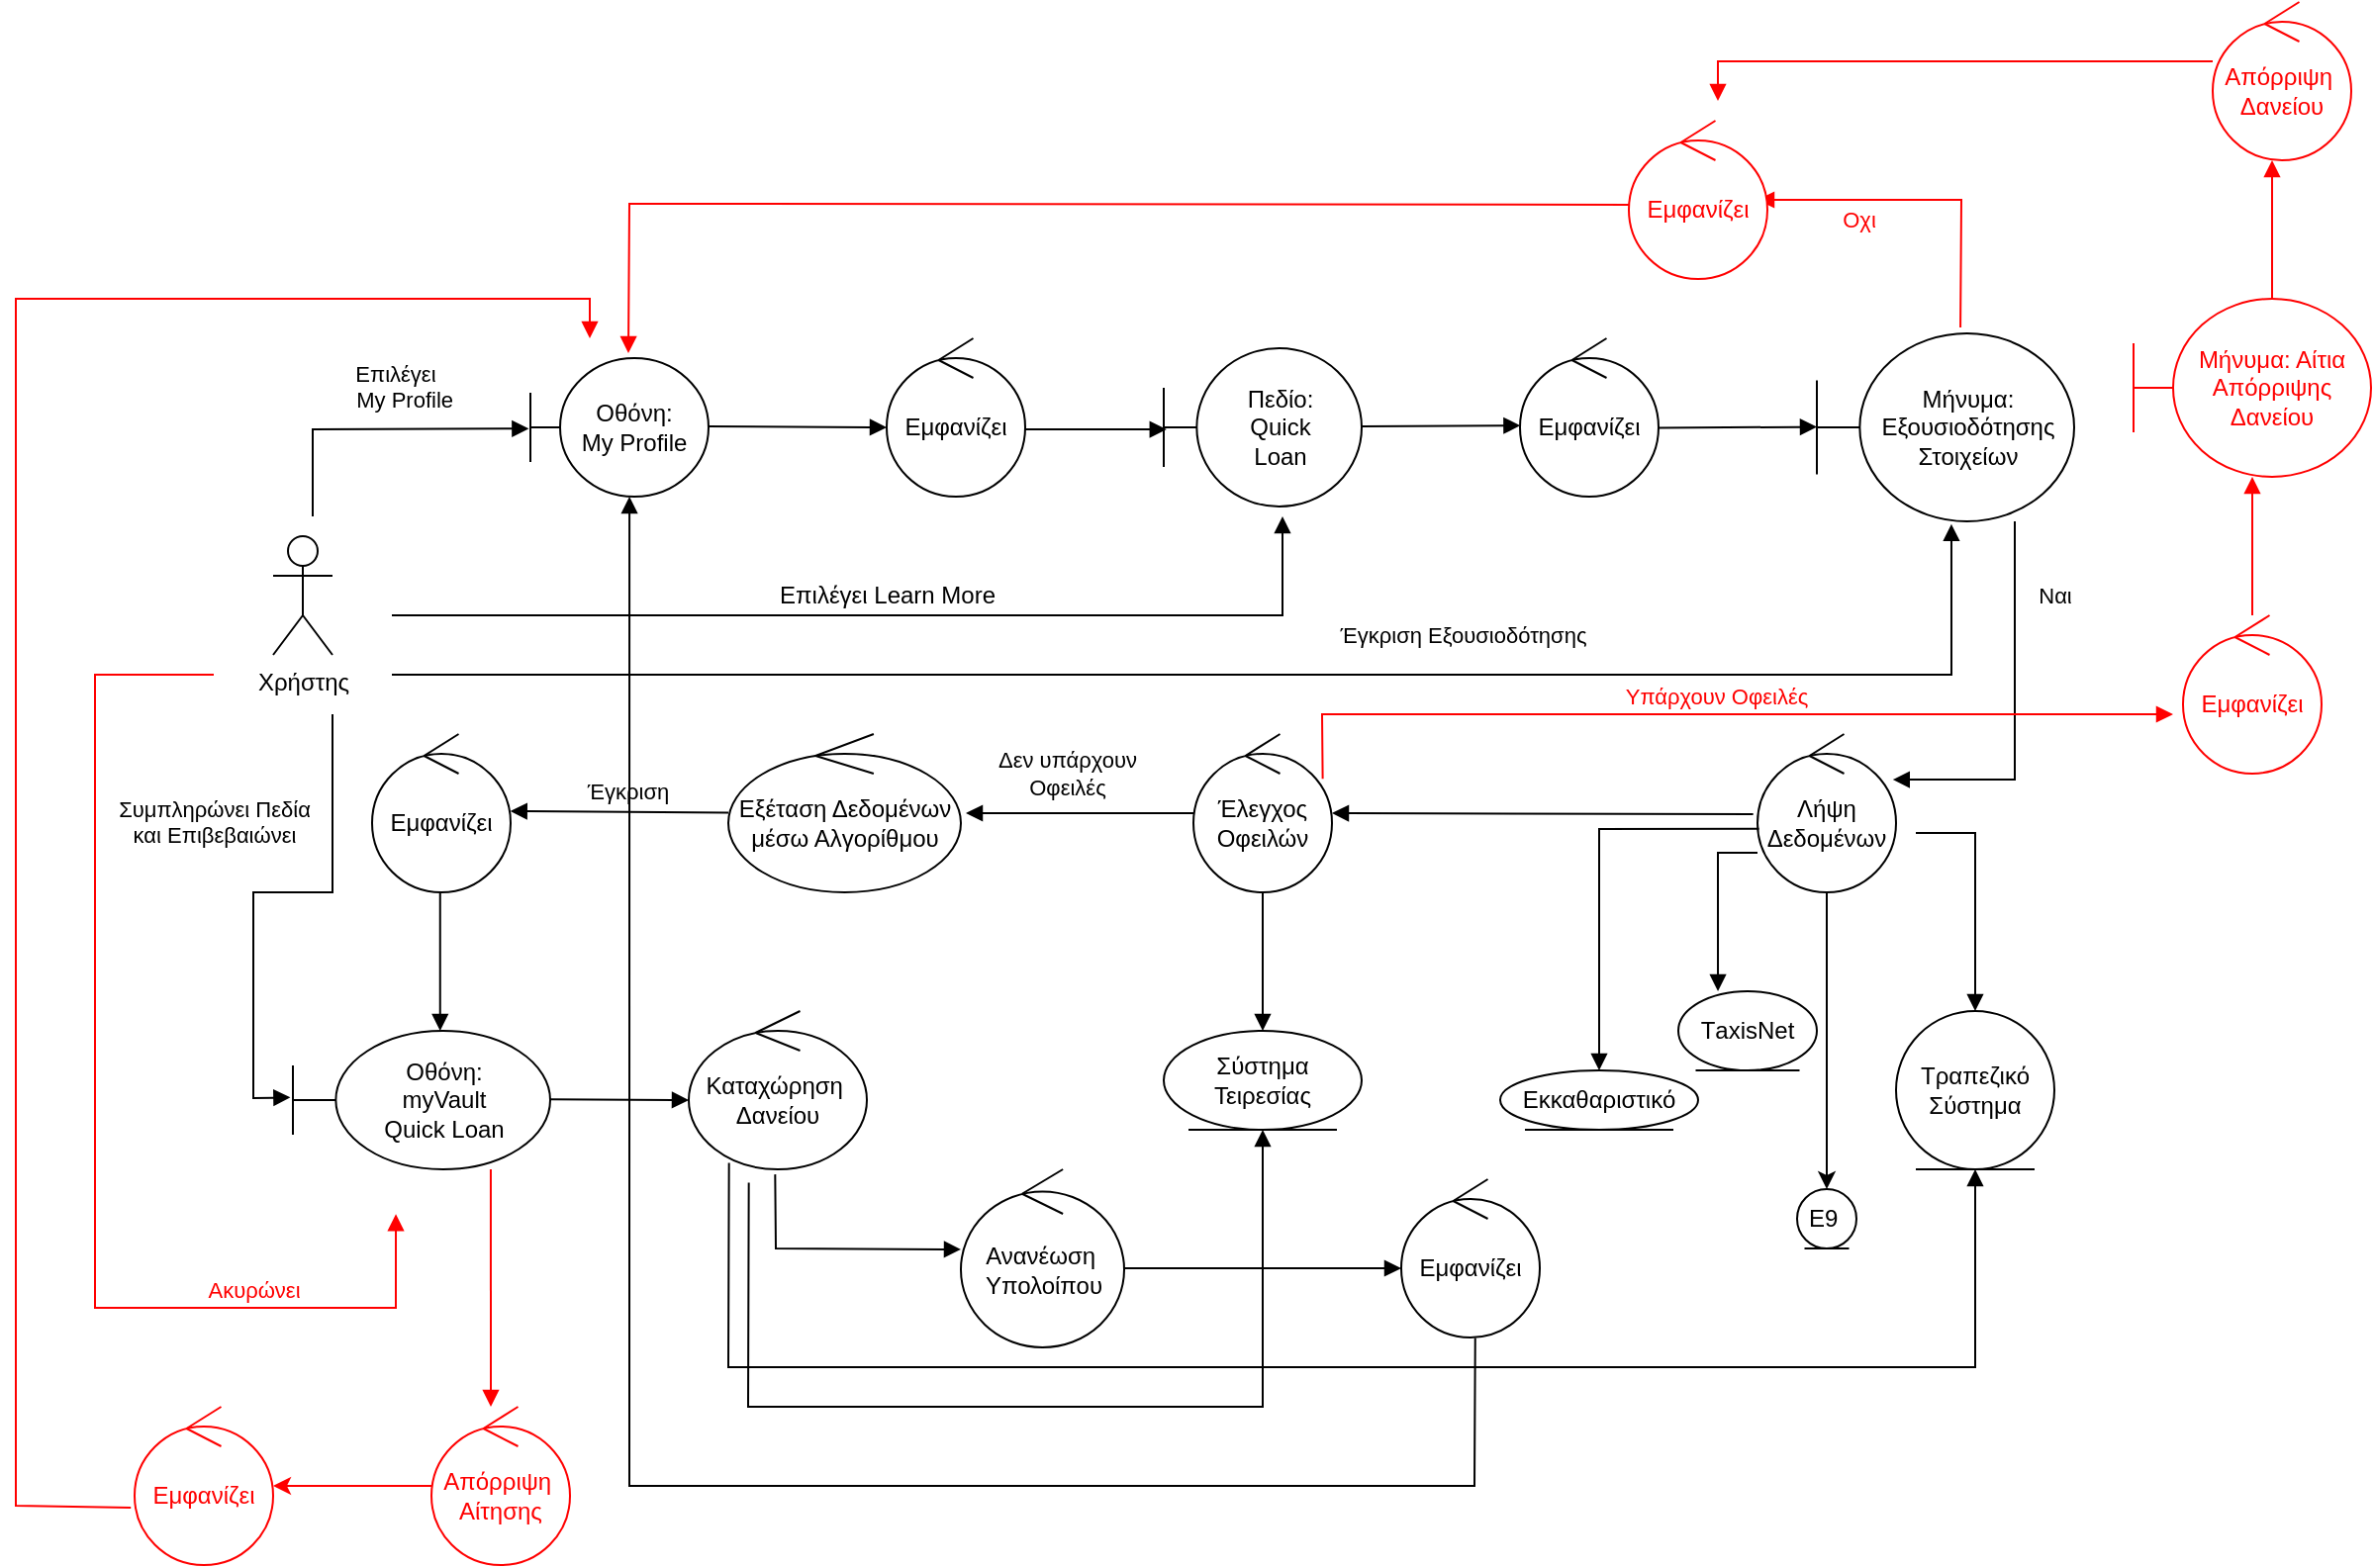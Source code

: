 <mxfile version="18.1.3" type="github"><diagram id="YCwGH_SB2xus5xIAqySZ" name="Page-1"><mxGraphModel dx="1890" dy="581" grid="1" gridSize="10" guides="1" tooltips="1" connect="1" arrows="1" fold="1" page="0" pageScale="1" pageWidth="827" pageHeight="1169" math="0" shadow="0"><root><mxCell id="0"/><mxCell id="1" parent="0"/><mxCell id="uZDVhE3vF0hfkzC2JgJo-2" value="Οθόνη:&lt;br&gt;My Profile" style="shape=umlBoundary;whiteSpace=wrap;html=1;" parent="1" vertex="1"><mxGeometry x="220" y="210" width="90" height="70" as="geometry"/></mxCell><mxCell id="uZDVhE3vF0hfkzC2JgJo-3" value="Επιλέγει&amp;nbsp;&lt;br&gt;&amp;nbsp; My Profile" style="html=1;verticalAlign=bottom;endArrow=block;rounded=0;entryX=-0.009;entryY=0.509;entryDx=0;entryDy=0;entryPerimeter=0;" parent="1" target="uZDVhE3vF0hfkzC2JgJo-2" edge="1"><mxGeometry x="0.136" y="6" width="80" relative="1" as="geometry"><mxPoint x="110" y="290" as="sourcePoint"/><mxPoint x="190" y="244.5" as="targetPoint"/><Array as="points"><mxPoint x="110" y="246"/></Array><mxPoint as="offset"/></mxGeometry></mxCell><mxCell id="uZDVhE3vF0hfkzC2JgJo-4" value="Χρήστης" style="shape=umlActor;verticalLabelPosition=bottom;verticalAlign=top;html=1;outlineConnect=0;" parent="1" vertex="1"><mxGeometry x="90" y="300" width="30" height="60" as="geometry"/></mxCell><mxCell id="uZDVhE3vF0hfkzC2JgJo-5" value="Εμφανίζει" style="ellipse;shape=umlControl;whiteSpace=wrap;html=1;" parent="1" vertex="1"><mxGeometry x="400" y="200" width="70" height="80" as="geometry"/></mxCell><mxCell id="uZDVhE3vF0hfkzC2JgJo-6" value="Πεδίο:&lt;br&gt;Quick&lt;br&gt;Loan" style="shape=umlBoundary;whiteSpace=wrap;html=1;" parent="1" vertex="1"><mxGeometry x="540" y="205" width="100" height="80" as="geometry"/></mxCell><mxCell id="uZDVhE3vF0hfkzC2JgJo-7" value="" style="html=1;verticalAlign=bottom;endArrow=block;rounded=0;entryX=0.014;entryY=0.513;entryDx=0;entryDy=0;entryPerimeter=0;" parent="1" target="uZDVhE3vF0hfkzC2JgJo-6" edge="1"><mxGeometry width="80" relative="1" as="geometry"><mxPoint x="470" y="246" as="sourcePoint"/><mxPoint x="700" y="220" as="targetPoint"/><Array as="points"/></mxGeometry></mxCell><mxCell id="uZDVhE3vF0hfkzC2JgJo-8" value="" style="html=1;verticalAlign=bottom;endArrow=block;rounded=0;" parent="1" edge="1"><mxGeometry width="80" relative="1" as="geometry"><mxPoint x="310" y="244.52" as="sourcePoint"/><mxPoint x="400" y="245" as="targetPoint"/><Array as="points"/></mxGeometry></mxCell><mxCell id="uZDVhE3vF0hfkzC2JgJo-9" value="" style="html=1;verticalAlign=bottom;endArrow=block;rounded=0;" parent="1" edge="1"><mxGeometry width="80" relative="1" as="geometry"><mxPoint x="150" y="340" as="sourcePoint"/><mxPoint x="600" y="290" as="targetPoint"/><Array as="points"><mxPoint x="600" y="340"/></Array></mxGeometry></mxCell><mxCell id="uZDVhE3vF0hfkzC2JgJo-10" value="Επιλέγει Learn More" style="text;html=1;align=center;verticalAlign=middle;resizable=0;points=[];autosize=1;strokeColor=none;fillColor=none;" parent="1" vertex="1"><mxGeometry x="335" y="320" width="130" height="20" as="geometry"/></mxCell><mxCell id="uZDVhE3vF0hfkzC2JgJo-11" value="Εμφανίζει" style="ellipse;shape=umlControl;whiteSpace=wrap;html=1;" parent="1" vertex="1"><mxGeometry x="720" y="200" width="70" height="80" as="geometry"/></mxCell><mxCell id="uZDVhE3vF0hfkzC2JgJo-12" value="Μήνυμα:&lt;br&gt;Εξουσιοδότησης&lt;br&gt;Στοιχείων" style="shape=umlBoundary;whiteSpace=wrap;html=1;" parent="1" vertex="1"><mxGeometry x="870" y="197.5" width="130" height="95" as="geometry"/></mxCell><mxCell id="uZDVhE3vF0hfkzC2JgJo-13" value="" style="html=1;verticalAlign=bottom;endArrow=block;rounded=0;entryX=0.003;entryY=0.551;entryDx=0;entryDy=0;entryPerimeter=0;" parent="1" target="uZDVhE3vF0hfkzC2JgJo-11" edge="1"><mxGeometry width="80" relative="1" as="geometry"><mxPoint x="640" y="244.52" as="sourcePoint"/><mxPoint x="711.4" y="244.56" as="targetPoint"/><Array as="points"/></mxGeometry></mxCell><mxCell id="uZDVhE3vF0hfkzC2JgJo-14" value="" style="html=1;verticalAlign=bottom;endArrow=block;rounded=0;entryX=0.003;entryY=0.551;entryDx=0;entryDy=0;entryPerimeter=0;" parent="1" edge="1"><mxGeometry width="80" relative="1" as="geometry"><mxPoint x="789.79" y="245.22" as="sourcePoint"/><mxPoint x="870" y="244.78" as="targetPoint"/><Array as="points"/></mxGeometry></mxCell><mxCell id="uZDVhE3vF0hfkzC2JgJo-61" value="Ναι" style="edgeLabel;html=1;align=center;verticalAlign=middle;resizable=0;points=[];" parent="uZDVhE3vF0hfkzC2JgJo-14" vertex="1" connectable="0"><mxGeometry x="0.115" y="-1" relative="1" as="geometry"><mxPoint x="155" y="84" as="offset"/></mxGeometry></mxCell><mxCell id="uZDVhE3vF0hfkzC2JgJo-18" value="" style="html=1;verticalAlign=bottom;endArrow=block;rounded=0;entryX=0.523;entryY=1.015;entryDx=0;entryDy=0;entryPerimeter=0;" parent="1" target="uZDVhE3vF0hfkzC2JgJo-12" edge="1"><mxGeometry width="80" relative="1" as="geometry"><mxPoint x="150" y="370.0" as="sourcePoint"/><mxPoint x="600" y="320" as="targetPoint"/><Array as="points"><mxPoint x="938" y="370"/></Array></mxGeometry></mxCell><mxCell id="uZDVhE3vF0hfkzC2JgJo-19" value="Έγκριση Εξουσιοδότησης" style="edgeLabel;html=1;align=center;verticalAlign=middle;resizable=0;points=[];" parent="uZDVhE3vF0hfkzC2JgJo-18" vertex="1" connectable="0"><mxGeometry x="-0.417" y="-2" relative="1" as="geometry"><mxPoint x="289" y="-22" as="offset"/></mxGeometry></mxCell><mxCell id="uZDVhE3vF0hfkzC2JgJo-20" value="" style="html=1;verticalAlign=bottom;endArrow=block;rounded=0;entryX=0.977;entryY=0.288;entryDx=0;entryDy=0;entryPerimeter=0;" parent="1" edge="1" target="uZDVhE3vF0hfkzC2JgJo-21"><mxGeometry width="80" relative="1" as="geometry"><mxPoint x="970" y="292.5" as="sourcePoint"/><mxPoint x="970" y="400" as="targetPoint"/><Array as="points"><mxPoint x="970" y="423"/></Array></mxGeometry></mxCell><mxCell id="uZDVhE3vF0hfkzC2JgJo-21" value="Λήψη Δεδομένων" style="ellipse;shape=umlControl;whiteSpace=wrap;html=1;" parent="1" vertex="1"><mxGeometry x="840" y="400" width="70" height="80" as="geometry"/></mxCell><mxCell id="uZDVhE3vF0hfkzC2JgJo-22" value="ΤaxisNet" style="ellipse;shape=umlEntity;whiteSpace=wrap;html=1;" parent="1" vertex="1"><mxGeometry x="800" y="530" width="70" height="40" as="geometry"/></mxCell><mxCell id="uZDVhE3vF0hfkzC2JgJo-23" value="Τραπεζικό Σύστημα" style="ellipse;shape=umlEntity;whiteSpace=wrap;html=1;" parent="1" vertex="1"><mxGeometry x="910" y="540" width="80" height="80" as="geometry"/></mxCell><mxCell id="uZDVhE3vF0hfkzC2JgJo-24" value="" style="html=1;verticalAlign=bottom;endArrow=block;rounded=0;entryX=0.286;entryY=0;entryDx=0;entryDy=0;entryPerimeter=0;" parent="1" target="uZDVhE3vF0hfkzC2JgJo-22" edge="1"><mxGeometry width="80" relative="1" as="geometry"><mxPoint x="840" y="460" as="sourcePoint"/><mxPoint x="790" y="530" as="targetPoint"/><Array as="points"><mxPoint x="820" y="460"/></Array></mxGeometry></mxCell><mxCell id="uZDVhE3vF0hfkzC2JgJo-25" value="" style="html=1;verticalAlign=bottom;endArrow=block;rounded=0;entryX=0.5;entryY=0;entryDx=0;entryDy=0;" parent="1" target="uZDVhE3vF0hfkzC2JgJo-23" edge="1"><mxGeometry width="80" relative="1" as="geometry"><mxPoint x="920" y="450" as="sourcePoint"/><mxPoint x="960" y="530" as="targetPoint"/><Array as="points"><mxPoint x="950" y="450"/></Array></mxGeometry></mxCell><mxCell id="uZDVhE3vF0hfkzC2JgJo-26" value="" style="html=1;verticalAlign=bottom;endArrow=block;rounded=0;exitX=-0.031;exitY=0.506;exitDx=0;exitDy=0;exitPerimeter=0;" parent="1" source="uZDVhE3vF0hfkzC2JgJo-21" edge="1" target="uZDVhE3vF0hfkzC2JgJo-33"><mxGeometry width="80" relative="1" as="geometry"><mxPoint x="920" y="440" as="sourcePoint"/><mxPoint x="780" y="440" as="targetPoint"/></mxGeometry></mxCell><mxCell id="uZDVhE3vF0hfkzC2JgJo-30" value="" style="edgeStyle=orthogonalEdgeStyle;rounded=0;orthogonalLoop=1;jettySize=auto;html=1;" parent="1" source="uZDVhE3vF0hfkzC2JgJo-21" target="uZDVhE3vF0hfkzC2JgJo-28" edge="1"><mxGeometry relative="1" as="geometry"><Array as="points"><mxPoint x="875" y="620"/><mxPoint x="875" y="620"/></Array></mxGeometry></mxCell><mxCell id="uZDVhE3vF0hfkzC2JgJo-28" value="Ε9&amp;nbsp;" style="ellipse;shape=umlEntity;whiteSpace=wrap;html=1;" parent="1" vertex="1"><mxGeometry x="860" y="630" width="30" height="30" as="geometry"/></mxCell><mxCell id="uZDVhE3vF0hfkzC2JgJo-31" value="Εκκαθαριστικό" style="ellipse;shape=umlEntity;whiteSpace=wrap;html=1;" parent="1" vertex="1"><mxGeometry x="710" y="570" width="100" height="30" as="geometry"/></mxCell><mxCell id="uZDVhE3vF0hfkzC2JgJo-32" value="" style="html=1;verticalAlign=bottom;endArrow=block;rounded=0;entryX=0.5;entryY=0;entryDx=0;entryDy=0;exitX=0.011;exitY=0.598;exitDx=0;exitDy=0;exitPerimeter=0;" parent="1" target="uZDVhE3vF0hfkzC2JgJo-31" edge="1" source="uZDVhE3vF0hfkzC2JgJo-21"><mxGeometry width="80" relative="1" as="geometry"><mxPoint x="670" y="478.95" as="sourcePoint"/><mxPoint x="700" y="570" as="targetPoint"/><Array as="points"><mxPoint x="760" y="448"/><mxPoint x="760" y="470"/></Array></mxGeometry></mxCell><mxCell id="uZDVhE3vF0hfkzC2JgJo-33" value="Έλεγχος Οφειλών" style="ellipse;shape=umlControl;whiteSpace=wrap;html=1;" parent="1" vertex="1"><mxGeometry x="555" y="400" width="70" height="80" as="geometry"/></mxCell><mxCell id="uZDVhE3vF0hfkzC2JgJo-34" value="Σύστημα&lt;br&gt;Τειρεσίας" style="ellipse;shape=umlEntity;whiteSpace=wrap;html=1;" parent="1" vertex="1"><mxGeometry x="540" y="550" width="100" height="50" as="geometry"/></mxCell><mxCell id="uZDVhE3vF0hfkzC2JgJo-35" value="" style="html=1;verticalAlign=bottom;endArrow=block;rounded=0;entryX=0.5;entryY=0;entryDx=0;entryDy=0;" parent="1" target="uZDVhE3vF0hfkzC2JgJo-34" edge="1"><mxGeometry width="80" relative="1" as="geometry"><mxPoint x="590" y="480" as="sourcePoint"/><mxPoint x="670" y="480" as="targetPoint"/></mxGeometry></mxCell><mxCell id="uZDVhE3vF0hfkzC2JgJo-37" value="" style="html=1;verticalAlign=bottom;endArrow=block;rounded=0;exitX=0;exitY=0.5;exitDx=0;exitDy=0;exitPerimeter=0;" parent="1" edge="1" source="uZDVhE3vF0hfkzC2JgJo-33"><mxGeometry width="80" relative="1" as="geometry"><mxPoint x="554.93" y="440.24" as="sourcePoint"/><mxPoint x="440" y="440" as="targetPoint"/></mxGeometry></mxCell><mxCell id="uZDVhE3vF0hfkzC2JgJo-38" value="Δεν υπάρχουν &lt;br&gt;Οφειλές" style="edgeLabel;html=1;align=center;verticalAlign=middle;resizable=0;points=[];" parent="uZDVhE3vF0hfkzC2JgJo-37" vertex="1" connectable="0"><mxGeometry x="0.439" y="1" relative="1" as="geometry"><mxPoint x="18" y="-21" as="offset"/></mxGeometry></mxCell><mxCell id="uZDVhE3vF0hfkzC2JgJo-39" value="Εξέταση Δεδομένων μέσω Αλγορίθμου" style="ellipse;shape=umlControl;whiteSpace=wrap;html=1;" parent="1" vertex="1"><mxGeometry x="320" y="400" width="117.5" height="80" as="geometry"/></mxCell><mxCell id="uZDVhE3vF0hfkzC2JgJo-40" value="" style="html=1;verticalAlign=bottom;endArrow=block;rounded=0;exitX=-0.015;exitY=0.528;exitDx=0;exitDy=0;exitPerimeter=0;entryX=0.998;entryY=0.487;entryDx=0;entryDy=0;entryPerimeter=0;" parent="1" target="uZDVhE3vF0hfkzC2JgJo-43" edge="1"><mxGeometry width="80" relative="1" as="geometry"><mxPoint x="320.0" y="439.76" as="sourcePoint"/><mxPoint x="205.07" y="439.52" as="targetPoint"/></mxGeometry></mxCell><mxCell id="uZDVhE3vF0hfkzC2JgJo-41" value="Έγκριση" style="edgeLabel;html=1;align=center;verticalAlign=middle;resizable=0;points=[];" parent="uZDVhE3vF0hfkzC2JgJo-40" vertex="1" connectable="0"><mxGeometry x="0.439" y="1" relative="1" as="geometry"><mxPoint x="28" y="-11" as="offset"/></mxGeometry></mxCell><mxCell id="uZDVhE3vF0hfkzC2JgJo-43" value="Εμφανίζει" style="ellipse;shape=umlControl;whiteSpace=wrap;html=1;" parent="1" vertex="1"><mxGeometry x="140" y="400" width="70" height="80" as="geometry"/></mxCell><mxCell id="uZDVhE3vF0hfkzC2JgJo-44" value="Οθόνη:&lt;br&gt;myVault&lt;br&gt;Quick Loan" style="shape=umlBoundary;whiteSpace=wrap;html=1;" parent="1" vertex="1"><mxGeometry x="100" y="550" width="130" height="70" as="geometry"/></mxCell><mxCell id="uZDVhE3vF0hfkzC2JgJo-45" value="" style="html=1;verticalAlign=bottom;endArrow=block;rounded=0;entryX=0.5;entryY=0;entryDx=0;entryDy=0;" parent="1" edge="1"><mxGeometry width="80" relative="1" as="geometry"><mxPoint x="174.38" y="480" as="sourcePoint"/><mxPoint x="174.38" y="550" as="targetPoint"/></mxGeometry></mxCell><mxCell id="uZDVhE3vF0hfkzC2JgJo-46" value="Συμπληρώνει Πεδία &lt;br&gt;και Επιβεβαιώνει" style="html=1;verticalAlign=bottom;endArrow=block;rounded=0;entryX=-0.01;entryY=0.481;entryDx=0;entryDy=0;entryPerimeter=0;" parent="1" target="uZDVhE3vF0hfkzC2JgJo-44" edge="1"><mxGeometry x="0.029" y="-28" width="80" relative="1" as="geometry"><mxPoint x="120" y="390" as="sourcePoint"/><mxPoint x="50" y="590" as="targetPoint"/><Array as="points"><mxPoint x="120" y="480"/><mxPoint x="80" y="480"/><mxPoint x="80" y="584"/></Array><mxPoint x="8" y="-20" as="offset"/></mxGeometry></mxCell><mxCell id="uZDVhE3vF0hfkzC2JgJo-49" value="Καταχώρηση&amp;nbsp;&lt;br&gt;Δανείου" style="ellipse;shape=umlControl;whiteSpace=wrap;html=1;" parent="1" vertex="1"><mxGeometry x="300" y="540" width="90" height="80" as="geometry"/></mxCell><mxCell id="uZDVhE3vF0hfkzC2JgJo-50" value="" style="html=1;verticalAlign=bottom;endArrow=block;rounded=0;" parent="1" edge="1"><mxGeometry width="80" relative="1" as="geometry"><mxPoint x="230" y="584.58" as="sourcePoint"/><mxPoint x="300" y="585" as="targetPoint"/><Array as="points"/></mxGeometry></mxCell><mxCell id="uZDVhE3vF0hfkzC2JgJo-51" value="" style="html=1;verticalAlign=bottom;endArrow=block;rounded=0;exitX=0.485;exitY=1.032;exitDx=0;exitDy=0;exitPerimeter=0;" parent="1" source="uZDVhE3vF0hfkzC2JgJo-49" edge="1"><mxGeometry width="80" relative="1" as="geometry"><mxPoint x="347.5" y="660.0" as="sourcePoint"/><mxPoint x="437.5" y="660.48" as="targetPoint"/><Array as="points"><mxPoint x="344" y="660"/></Array></mxGeometry></mxCell><mxCell id="uZDVhE3vF0hfkzC2JgJo-52" value="Ανανέωση&amp;nbsp;&lt;br&gt;Υπολοίπου" style="ellipse;shape=umlControl;whiteSpace=wrap;html=1;" parent="1" vertex="1"><mxGeometry x="437.5" y="620" width="82.5" height="90" as="geometry"/></mxCell><mxCell id="uZDVhE3vF0hfkzC2JgJo-53" value="" style="html=1;verticalAlign=bottom;endArrow=block;rounded=0;entryX=0.5;entryY=1;entryDx=0;entryDy=0;exitX=0.226;exitY=0.959;exitDx=0;exitDy=0;exitPerimeter=0;" parent="1" source="uZDVhE3vF0hfkzC2JgJo-49" target="uZDVhE3vF0hfkzC2JgJo-23" edge="1"><mxGeometry width="80" relative="1" as="geometry"><mxPoint x="310" y="630" as="sourcePoint"/><mxPoint x="1040" y="720" as="targetPoint"/><Array as="points"><mxPoint x="320" y="720"/><mxPoint x="950" y="720"/></Array></mxGeometry></mxCell><mxCell id="uZDVhE3vF0hfkzC2JgJo-54" value="" style="html=1;verticalAlign=bottom;endArrow=block;rounded=0;entryX=0.5;entryY=1;entryDx=0;entryDy=0;exitX=0.226;exitY=0.959;exitDx=0;exitDy=0;exitPerimeter=0;" parent="1" target="uZDVhE3vF0hfkzC2JgJo-34" edge="1"><mxGeometry width="80" relative="1" as="geometry"><mxPoint x="330.34" y="626.72" as="sourcePoint"/><mxPoint x="1050" y="630" as="targetPoint"/><Array as="points"><mxPoint x="330" y="740"/><mxPoint x="590" y="740"/></Array></mxGeometry></mxCell><mxCell id="uZDVhE3vF0hfkzC2JgJo-55" value="" style="html=1;verticalAlign=bottom;endArrow=block;rounded=0;" parent="1" edge="1"><mxGeometry width="80" relative="1" as="geometry"><mxPoint x="520" y="670" as="sourcePoint"/><mxPoint x="660" y="670" as="targetPoint"/></mxGeometry></mxCell><mxCell id="uZDVhE3vF0hfkzC2JgJo-56" value="Εμφανίζει" style="ellipse;shape=umlControl;whiteSpace=wrap;html=1;" parent="1" vertex="1"><mxGeometry x="660" y="625" width="70" height="80" as="geometry"/></mxCell><mxCell id="uZDVhE3vF0hfkzC2JgJo-58" value="" style="html=1;verticalAlign=bottom;endArrow=block;rounded=0;entryX=0.556;entryY=1;entryDx=0;entryDy=0;entryPerimeter=0;exitX=0.534;exitY=1.003;exitDx=0;exitDy=0;exitPerimeter=0;" parent="1" source="uZDVhE3vF0hfkzC2JgJo-56" target="uZDVhE3vF0hfkzC2JgJo-2" edge="1"><mxGeometry width="80" relative="1" as="geometry"><mxPoint x="700" y="710" as="sourcePoint"/><mxPoint x="190" y="870" as="targetPoint"/><Array as="points"><mxPoint x="697" y="780"/><mxPoint x="270" y="780"/></Array></mxGeometry></mxCell><mxCell id="uZDVhE3vF0hfkzC2JgJo-62" value="" style="html=1;verticalAlign=bottom;endArrow=block;rounded=0;exitX=0.558;exitY=-0.032;exitDx=0;exitDy=0;exitPerimeter=0;strokeColor=#FF0000;" parent="1" source="uZDVhE3vF0hfkzC2JgJo-12" edge="1"><mxGeometry width="80" relative="1" as="geometry"><mxPoint x="870" y="102.5" as="sourcePoint"/><mxPoint x="840" y="130" as="targetPoint"/><Array as="points"><mxPoint x="943" y="130"/></Array></mxGeometry></mxCell><mxCell id="uZDVhE3vF0hfkzC2JgJo-63" value="&lt;font color=&quot;#ff0000&quot;&gt;Οχι&lt;/font&gt;" style="edgeLabel;html=1;align=center;verticalAlign=middle;resizable=0;points=[];" parent="uZDVhE3vF0hfkzC2JgJo-62" vertex="1" connectable="0"><mxGeometry x="0.504" y="1" relative="1" as="geometry"><mxPoint x="9" y="9" as="offset"/></mxGeometry></mxCell><mxCell id="uZDVhE3vF0hfkzC2JgJo-64" value="&lt;font color=&quot;#ff0000&quot;&gt;Εμφανίζει&lt;/font&gt;" style="ellipse;shape=umlControl;whiteSpace=wrap;html=1;strokeColor=#FF0000;" parent="1" vertex="1"><mxGeometry x="775" y="90" width="70" height="80" as="geometry"/></mxCell><mxCell id="uZDVhE3vF0hfkzC2JgJo-65" value="" style="html=1;verticalAlign=bottom;endArrow=block;rounded=0;exitX=0.007;exitY=0.531;exitDx=0;exitDy=0;exitPerimeter=0;strokeColor=#FF0000;entryX=0.55;entryY=-0.036;entryDx=0;entryDy=0;entryPerimeter=0;" parent="1" source="uZDVhE3vF0hfkzC2JgJo-64" target="uZDVhE3vF0hfkzC2JgJo-2" edge="1"><mxGeometry width="80" relative="1" as="geometry"><mxPoint x="682.54" y="184.46" as="sourcePoint"/><mxPoint x="580" y="120" as="targetPoint"/><Array as="points"><mxPoint x="270" y="132"/></Array></mxGeometry></mxCell><mxCell id="uZDVhE3vF0hfkzC2JgJo-67" value="Υπάρχουν Οφειλές" style="html=1;verticalAlign=bottom;endArrow=block;rounded=0;fontColor=#FF0000;strokeColor=#FF0000;exitX=0.933;exitY=0.283;exitDx=0;exitDy=0;exitPerimeter=0;" parent="1" source="uZDVhE3vF0hfkzC2JgJo-33" edge="1"><mxGeometry width="80" relative="1" as="geometry"><mxPoint x="640" y="398.89" as="sourcePoint"/><mxPoint x="1050" y="390" as="targetPoint"/><Array as="points"><mxPoint x="620" y="390"/></Array></mxGeometry></mxCell><mxCell id="uZDVhE3vF0hfkzC2JgJo-68" value="&lt;font color=&quot;#ff0000&quot;&gt;Εμφανίζει&lt;/font&gt;" style="ellipse;shape=umlControl;whiteSpace=wrap;html=1;strokeColor=#FF0000;" parent="1" vertex="1"><mxGeometry x="1055" y="340" width="70" height="80" as="geometry"/></mxCell><mxCell id="uZDVhE3vF0hfkzC2JgJo-69" value="" style="html=1;verticalAlign=bottom;endArrow=block;rounded=0;fontColor=#FF0000;strokeColor=#FF0000;" parent="1" edge="1"><mxGeometry width="80" relative="1" as="geometry"><mxPoint x="1090" y="340" as="sourcePoint"/><mxPoint x="1090" y="270" as="targetPoint"/></mxGeometry></mxCell><mxCell id="uZDVhE3vF0hfkzC2JgJo-70" value="Μήνυμα: Αίτια Απόρριψης Δανείου" style="shape=umlBoundary;whiteSpace=wrap;html=1;fontColor=#FF0000;strokeColor=#FF0000;" parent="1" vertex="1"><mxGeometry x="1030" y="180" width="120" height="90" as="geometry"/></mxCell><mxCell id="uZDVhE3vF0hfkzC2JgJo-71" value="&lt;font color=&quot;#ff0000&quot;&gt;Απόρριψη&amp;nbsp;&lt;br&gt;Δανείου&lt;br&gt;&lt;/font&gt;" style="ellipse;shape=umlControl;whiteSpace=wrap;html=1;strokeColor=#FF0000;" parent="1" vertex="1"><mxGeometry x="1070" y="30" width="70" height="80" as="geometry"/></mxCell><mxCell id="uZDVhE3vF0hfkzC2JgJo-72" value="" style="html=1;verticalAlign=bottom;endArrow=block;rounded=0;fontColor=#FF0000;strokeColor=#FF0000;" parent="1" edge="1"><mxGeometry width="80" relative="1" as="geometry"><mxPoint x="1100.0" y="180.0" as="sourcePoint"/><mxPoint x="1100.0" y="110" as="targetPoint"/></mxGeometry></mxCell><mxCell id="uZDVhE3vF0hfkzC2JgJo-73" value="" style="html=1;verticalAlign=bottom;endArrow=block;rounded=0;strokeColor=#FF0000;" parent="1" edge="1"><mxGeometry width="80" relative="1" as="geometry"><mxPoint x="1070" y="60" as="sourcePoint"/><mxPoint x="820" y="80" as="targetPoint"/><Array as="points"><mxPoint x="820" y="60"/></Array></mxGeometry></mxCell><mxCell id="uZDVhE3vF0hfkzC2JgJo-75" value="&lt;font color=&quot;#ff0000&quot;&gt;Ακυρώνει&lt;/font&gt;" style="html=1;verticalAlign=bottom;endArrow=block;rounded=0;entryX=0.554;entryY=1.037;entryDx=0;entryDy=0;entryPerimeter=0;strokeColor=#FF0000;" parent="1" edge="1"><mxGeometry x="0.588" width="80" relative="1" as="geometry"><mxPoint x="60" y="370.0" as="sourcePoint"/><mxPoint x="152.02" y="642.59" as="targetPoint"/><Array as="points"><mxPoint y="370"/><mxPoint y="690"/><mxPoint x="152" y="690"/></Array><mxPoint as="offset"/></mxGeometry></mxCell><mxCell id="uZDVhE3vF0hfkzC2JgJo-76" value="" style="html=1;verticalAlign=bottom;endArrow=block;rounded=0;fontColor=#FF0000;strokeColor=#FF0000;exitX=0.769;exitY=1;exitDx=0;exitDy=0;exitPerimeter=0;" parent="1" source="uZDVhE3vF0hfkzC2JgJo-44" edge="1"><mxGeometry width="80" relative="1" as="geometry"><mxPoint x="190" y="680" as="sourcePoint"/><mxPoint x="200" y="740" as="targetPoint"/></mxGeometry></mxCell><mxCell id="uZDVhE3vF0hfkzC2JgJo-81" value="" style="edgeStyle=orthogonalEdgeStyle;rounded=0;orthogonalLoop=1;jettySize=auto;html=1;fontColor=#FF0000;strokeColor=#FF0000;" parent="1" source="uZDVhE3vF0hfkzC2JgJo-77" target="uZDVhE3vF0hfkzC2JgJo-78" edge="1"><mxGeometry relative="1" as="geometry"/></mxCell><mxCell id="uZDVhE3vF0hfkzC2JgJo-77" value="&lt;font color=&quot;#ff0000&quot;&gt;Απόρριψη&amp;nbsp;&lt;br&gt;Αίτησης&lt;br&gt;&lt;/font&gt;" style="ellipse;shape=umlControl;whiteSpace=wrap;html=1;strokeColor=#FF0000;" parent="1" vertex="1"><mxGeometry x="170" y="740" width="70" height="80" as="geometry"/></mxCell><mxCell id="uZDVhE3vF0hfkzC2JgJo-78" value="&lt;font color=&quot;#ff0000&quot;&gt;Εμφανίζει&lt;/font&gt;" style="ellipse;shape=umlControl;whiteSpace=wrap;html=1;strokeColor=#FF0000;" parent="1" vertex="1"><mxGeometry x="20" y="740" width="70" height="80" as="geometry"/></mxCell><mxCell id="uZDVhE3vF0hfkzC2JgJo-84" value="" style="html=1;verticalAlign=bottom;endArrow=block;rounded=0;fontColor=#FF0000;strokeColor=#FF0000;exitX=-0.027;exitY=0.637;exitDx=0;exitDy=0;exitPerimeter=0;" parent="1" source="uZDVhE3vF0hfkzC2JgJo-78" edge="1"><mxGeometry width="80" relative="1" as="geometry"><mxPoint x="-40" y="220" as="sourcePoint"/><mxPoint x="250" y="200" as="targetPoint"/><Array as="points"><mxPoint x="-40" y="790"/><mxPoint x="-40" y="180"/><mxPoint x="250" y="180"/></Array></mxGeometry></mxCell></root></mxGraphModel></diagram></mxfile>